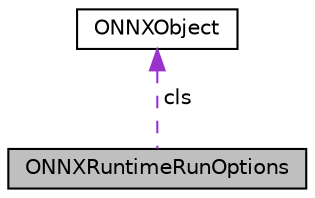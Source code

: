 digraph "ONNXRuntimeRunOptions"
{
  edge [fontname="Helvetica",fontsize="10",labelfontname="Helvetica",labelfontsize="10"];
  node [fontname="Helvetica",fontsize="10",shape=record];
  Node1 [label="ONNXRuntimeRunOptions",height=0.2,width=0.4,color="black", fillcolor="grey75", style="filled", fontcolor="black"];
  Node2 -> Node1 [dir="back",color="darkorchid3",fontsize="10",style="dashed",label=" cls" ,fontname="Helvetica"];
  Node2 [label="ONNXObject",height=0.2,width=0.4,color="black", fillcolor="white", style="filled",URL="$structONNXObject.html"];
}

